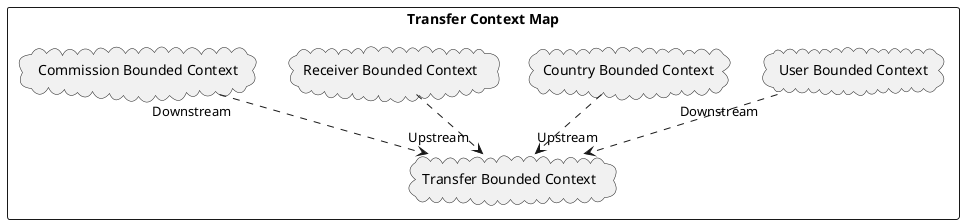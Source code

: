 @startuml

package "Transfer Context Map" <<Rectangle>> {

    package "Transfer Bounded Context" <<Cloud>> {
    }

    package "User Bounded Context" <<Cloud>> {
    }

    package "Country Bounded Context" <<Cloud>> {
    }

    package "Receiver Bounded Context" <<Cloud>> {
    }

    package "Commission Bounded Context" <<Cloud>> {
    }

    "User Bounded Context" "Downstream" ..> "Upstream" "Transfer Bounded Context"
    "Country Bounded Context"  ..> "Transfer Bounded Context"
    "Receiver Bounded Context"  ..> "Upstream" "Transfer Bounded Context"
    "Commission Bounded Context"  "Downstream" ..> "Transfer Bounded Context"
}


@enduml